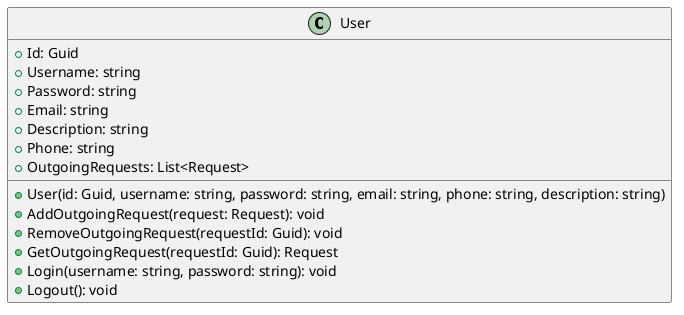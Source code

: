 @startuml User

class User {
    +Id: Guid
    +Username: string
    +Password: string
    +Email: string
    +Description: string
    +Phone: string
    +OutgoingRequests: List<Request>

    +User(id: Guid, username: string, password: string, email: string, phone: string, description: string)
    +AddOutgoingRequest(request: Request): void
    +RemoveOutgoingRequest(requestId: Guid): void
    +GetOutgoingRequest(requestId: Guid): Request
    +Login(username: string, password: string): void
    +Logout(): void
}

@enduml